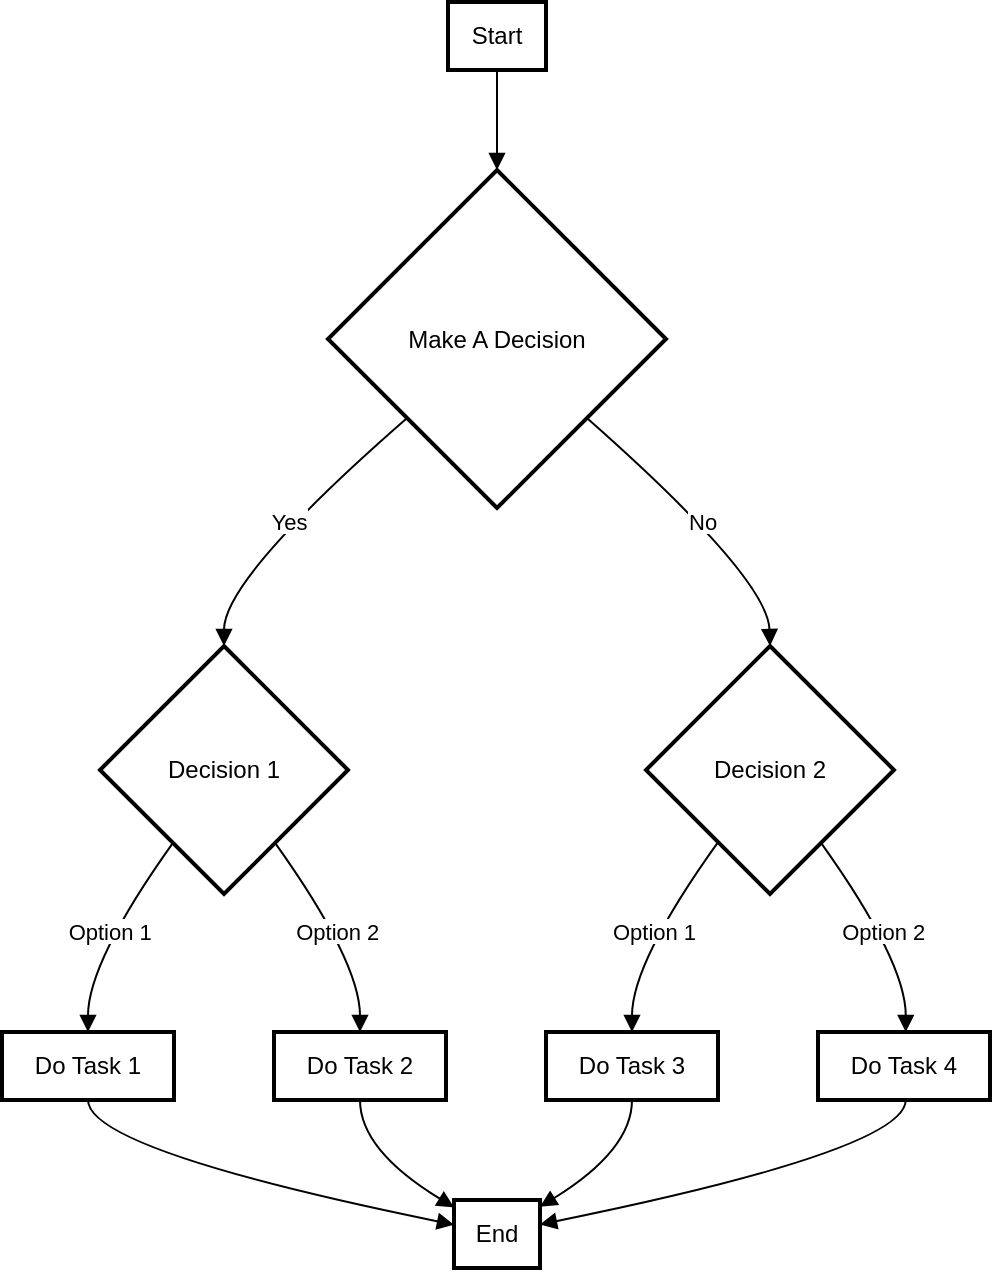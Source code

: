 <mxfile version="24.7.13">
  <diagram name="Página-1" id="C9_mME3KfZmyQGISA-ES">
    <mxGraphModel>
      <root>
        <mxCell id="0" />
        <mxCell id="1" parent="0" />
        <mxCell id="2" value="Start" style="whiteSpace=wrap;strokeWidth=2;" vertex="1" parent="1">
          <mxGeometry x="223" width="49" height="34" as="geometry" />
        </mxCell>
        <mxCell id="3" value="Make A Decision" style="rhombus;strokeWidth=2;whiteSpace=wrap;" vertex="1" parent="1">
          <mxGeometry x="163" y="84" width="169" height="169" as="geometry" />
        </mxCell>
        <mxCell id="4" value="Decision 1" style="rhombus;strokeWidth=2;whiteSpace=wrap;" vertex="1" parent="1">
          <mxGeometry x="49" y="322" width="124" height="124" as="geometry" />
        </mxCell>
        <mxCell id="5" value="Decision 2" style="rhombus;strokeWidth=2;whiteSpace=wrap;" vertex="1" parent="1">
          <mxGeometry x="322" y="322" width="124" height="124" as="geometry" />
        </mxCell>
        <mxCell id="6" value="Do Task 1" style="whiteSpace=wrap;strokeWidth=2;" vertex="1" parent="1">
          <mxGeometry y="515" width="86" height="34" as="geometry" />
        </mxCell>
        <mxCell id="7" value="Do Task 2" style="whiteSpace=wrap;strokeWidth=2;" vertex="1" parent="1">
          <mxGeometry x="136" y="515" width="86" height="34" as="geometry" />
        </mxCell>
        <mxCell id="8" value="Do Task 3" style="whiteSpace=wrap;strokeWidth=2;" vertex="1" parent="1">
          <mxGeometry x="272" y="515" width="86" height="34" as="geometry" />
        </mxCell>
        <mxCell id="9" value="Do Task 4" style="whiteSpace=wrap;strokeWidth=2;" vertex="1" parent="1">
          <mxGeometry x="408" y="515" width="86" height="34" as="geometry" />
        </mxCell>
        <mxCell id="10" value="End" style="whiteSpace=wrap;strokeWidth=2;" vertex="1" parent="1">
          <mxGeometry x="226" y="599" width="43" height="34" as="geometry" />
        </mxCell>
        <mxCell id="11" value="" style="curved=1;startArrow=none;endArrow=block;exitX=0.5;exitY=1;entryX=0.5;entryY=0;" edge="1" parent="1" source="2" target="3">
          <mxGeometry relative="1" as="geometry">
            <Array as="points" />
          </mxGeometry>
        </mxCell>
        <mxCell id="12" value="Yes" style="curved=1;startArrow=none;endArrow=block;exitX=0;exitY=0.94;entryX=0.5;entryY=0;" edge="1" parent="1" source="3" target="4">
          <mxGeometry relative="1" as="geometry">
            <Array as="points">
              <mxPoint x="111" y="288" />
            </Array>
          </mxGeometry>
        </mxCell>
        <mxCell id="13" value="No" style="curved=1;startArrow=none;endArrow=block;exitX=1;exitY=0.94;entryX=0.5;entryY=0;" edge="1" parent="1" source="3" target="5">
          <mxGeometry relative="1" as="geometry">
            <Array as="points">
              <mxPoint x="383" y="288" />
            </Array>
          </mxGeometry>
        </mxCell>
        <mxCell id="14" value="Option 1" style="curved=1;startArrow=none;endArrow=block;exitX=0.15;exitY=1;entryX=0.5;entryY=-0.01;" edge="1" parent="1" source="4" target="6">
          <mxGeometry relative="1" as="geometry">
            <Array as="points">
              <mxPoint x="43" y="480" />
            </Array>
          </mxGeometry>
        </mxCell>
        <mxCell id="15" value="Option 2" style="curved=1;startArrow=none;endArrow=block;exitX=0.85;exitY=1;entryX=0.5;entryY=-0.01;" edge="1" parent="1" source="4" target="7">
          <mxGeometry relative="1" as="geometry">
            <Array as="points">
              <mxPoint x="179" y="480" />
            </Array>
          </mxGeometry>
        </mxCell>
        <mxCell id="16" value="Option 1" style="curved=1;startArrow=none;endArrow=block;exitX=0.14;exitY=1;entryX=0.5;entryY=-0.01;" edge="1" parent="1" source="5" target="8">
          <mxGeometry relative="1" as="geometry">
            <Array as="points">
              <mxPoint x="315" y="480" />
            </Array>
          </mxGeometry>
        </mxCell>
        <mxCell id="17" value="Option 2" style="curved=1;startArrow=none;endArrow=block;exitX=0.85;exitY=1;entryX=0.51;entryY=-0.01;" edge="1" parent="1" source="5" target="9">
          <mxGeometry relative="1" as="geometry">
            <Array as="points">
              <mxPoint x="452" y="480" />
            </Array>
          </mxGeometry>
        </mxCell>
        <mxCell id="18" value="" style="curved=1;startArrow=none;endArrow=block;exitX=0.5;exitY=0.99;entryX=-0.01;entryY=0.36;" edge="1" parent="1" source="6" target="10">
          <mxGeometry relative="1" as="geometry">
            <Array as="points">
              <mxPoint x="43" y="574" />
            </Array>
          </mxGeometry>
        </mxCell>
        <mxCell id="19" value="" style="curved=1;startArrow=none;endArrow=block;exitX=0.5;exitY=0.99;entryX=-0.01;entryY=0.1;" edge="1" parent="1" source="7" target="10">
          <mxGeometry relative="1" as="geometry">
            <Array as="points">
              <mxPoint x="179" y="574" />
            </Array>
          </mxGeometry>
        </mxCell>
        <mxCell id="20" value="" style="curved=1;startArrow=none;endArrow=block;exitX=0.5;exitY=0.99;entryX=1;entryY=0.1;" edge="1" parent="1" source="8" target="10">
          <mxGeometry relative="1" as="geometry">
            <Array as="points">
              <mxPoint x="315" y="574" />
            </Array>
          </mxGeometry>
        </mxCell>
        <mxCell id="21" value="" style="curved=1;startArrow=none;endArrow=block;exitX=0.51;exitY=0.99;entryX=1;entryY=0.36;" edge="1" parent="1" source="9" target="10">
          <mxGeometry relative="1" as="geometry">
            <Array as="points">
              <mxPoint x="452" y="574" />
            </Array>
          </mxGeometry>
        </mxCell>
      </root>
    </mxGraphModel>
  </diagram>
</mxfile>
